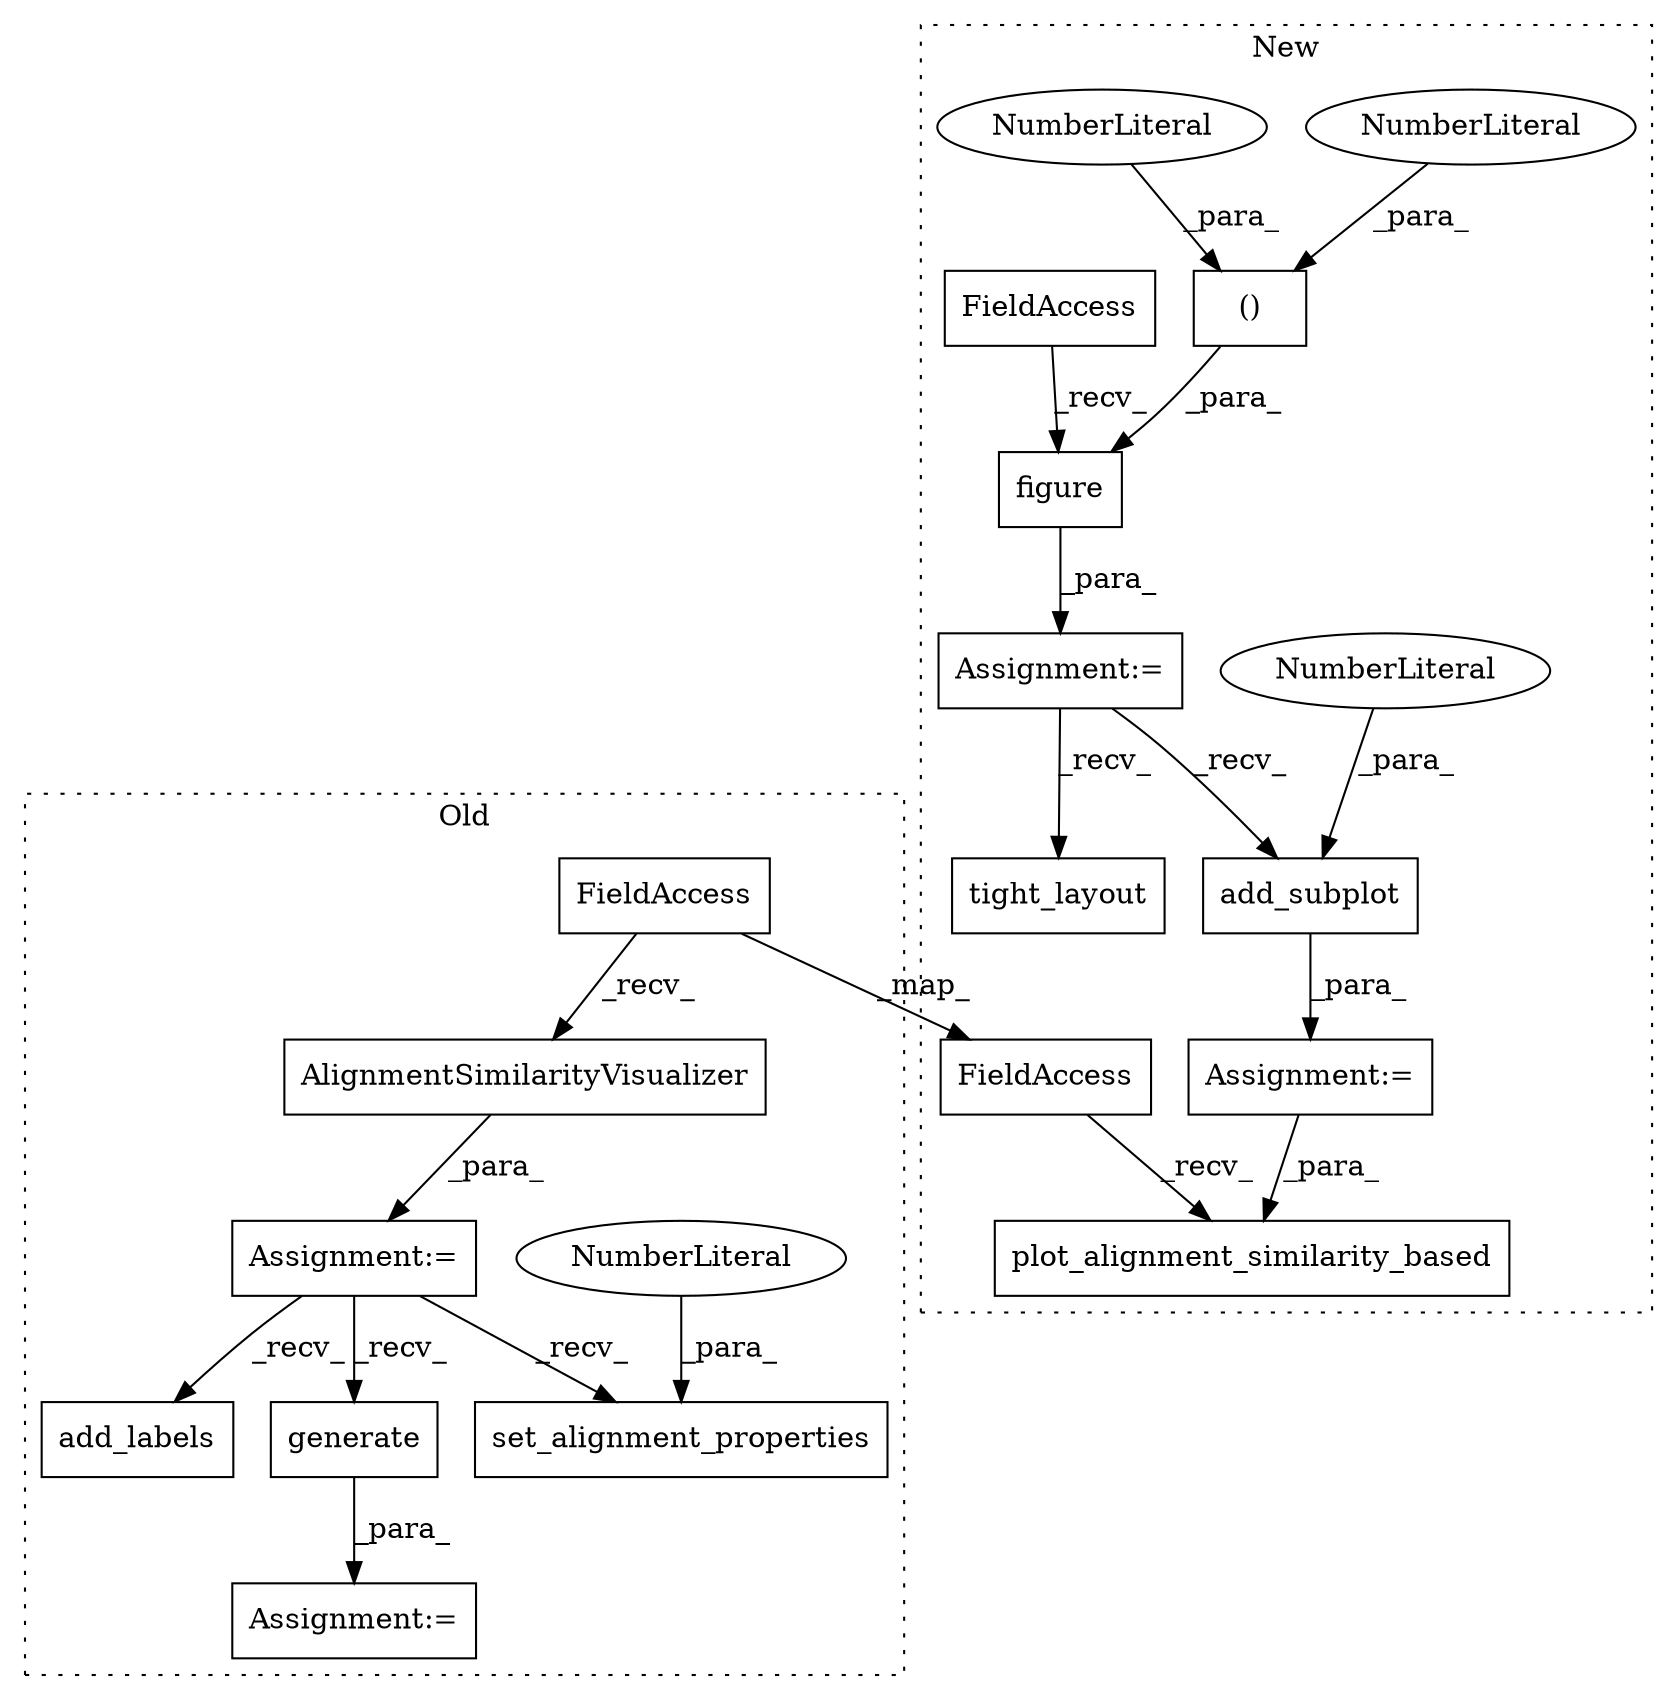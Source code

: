 digraph G {
subgraph cluster0 {
1 [label="AlignmentSimilarityVisualizer" a="32" s="4626,4672" l="30,1" shape="box"];
11 [label="add_labels" a="32" s="4760,4782" l="11,1" shape="box"];
12 [label="Assignment:=" a="7" s="4923" l="1" shape="box"];
13 [label="Assignment:=" a="7" s="4599" l="1" shape="box"];
14 [label="generate" a="32" s="4935" l="10" shape="box"];
17 [label="set_alignment_properties" a="32" s="4690,4742" l="30,1" shape="box"];
18 [label="NumberLiteral" a="34" s="4741" l="1" shape="ellipse"];
20 [label="FieldAccess" a="22" s="4600" l="25" shape="box"];
label = "Old";
style="dotted";
}
subgraph cluster1 {
2 [label="tight_layout" a="32" s="4813" l="14" shape="box"];
3 [label="()" a="106" s="4623" l="18" shape="box"];
4 [label="figure" a="32" s="4611,4641" l="12,2" shape="box"];
5 [label="NumberLiteral" a="34" s="4623" l="3" shape="ellipse"];
6 [label="NumberLiteral" a="34" s="4639" l="2" shape="ellipse"];
7 [label="plot_alignment_similarity_based" a="32" s="4704,4802" l="32,1" shape="box"];
8 [label="add_subplot" a="32" s="4656,4671" l="12,1" shape="box"];
9 [label="NumberLiteral" a="34" s="4668" l="3" shape="ellipse"];
10 [label="FieldAccess" a="22" s="4593" l="10" shape="box"];
15 [label="Assignment:=" a="7" s="4592" l="1" shape="box"];
16 [label="Assignment:=" a="7" s="4651" l="1" shape="box"];
19 [label="FieldAccess" a="22" s="4678" l="25" shape="box"];
label = "New";
style="dotted";
}
1 -> 13 [label="_para_"];
3 -> 4 [label="_para_"];
4 -> 15 [label="_para_"];
5 -> 3 [label="_para_"];
6 -> 3 [label="_para_"];
8 -> 16 [label="_para_"];
9 -> 8 [label="_para_"];
10 -> 4 [label="_recv_"];
13 -> 14 [label="_recv_"];
13 -> 17 [label="_recv_"];
13 -> 11 [label="_recv_"];
14 -> 12 [label="_para_"];
15 -> 8 [label="_recv_"];
15 -> 2 [label="_recv_"];
16 -> 7 [label="_para_"];
18 -> 17 [label="_para_"];
19 -> 7 [label="_recv_"];
20 -> 19 [label="_map_"];
20 -> 1 [label="_recv_"];
}